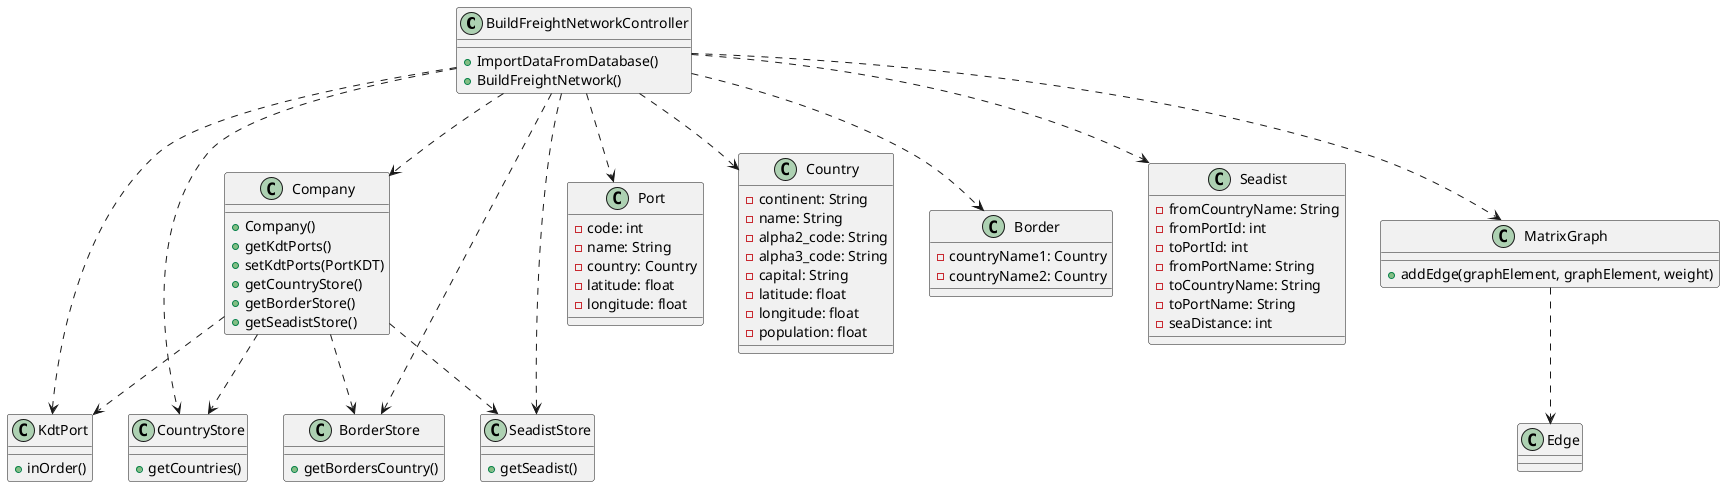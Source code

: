@startuml
BuildFreightNetworkController ..>Company
BuildFreightNetworkController ..>Port
BuildFreightNetworkController ..>KdtPort
BuildFreightNetworkController ..>CountryStore
BuildFreightNetworkController ..>BorderStore
BuildFreightNetworkController ..>SeadistStore
BuildFreightNetworkController ..>Country
BuildFreightNetworkController ..>Border
BuildFreightNetworkController ..>Seadist
BuildFreightNetworkController ..>MatrixGraph
MatrixGraph ..>Edge


BuildFreightNetworkController : +ImportDataFromDatabase()
BuildFreightNetworkController : +BuildFreightNetwork()


Company : +Company()
Company : +getKdtPorts()
Company : +setKdtPorts(PortKDT)
Company : +getCountryStore()
Company : +getBorderStore()
Company : +getSeadistStore()

Company ..>KdtPort
Company ..>CountryStore
Company ..>BorderStore
Company ..>SeadistStore

KdtPort : +inOrder()

MatrixGraph : +addEdge(graphElement, graphElement, weight)

CountryStore : +getCountries()
BorderStore : +getBordersCountry()
SeadistStore : +getSeadist()

Port : -code: int
Port : -name: String
Port : -country: Country
Port : -latitude: float
Port : -longitude: float

Country : -continent: String
Country : -name: String
Country : -alpha2_code: String
Country : -alpha3_code: String
Country : -capital: String
Country : -latitude: float
Country : -longitude: float
Country : -population: float

Border : -countryName1: Country
Border : -countryName2: Country

Seadist : -fromCountryName: String
Seadist : -fromPortId: int
Seadist : -toPortId: int
Seadist : -fromPortName: String
Seadist : -toCountryName: String
Seadist : -toPortName: String
Seadist : -seaDistance: int
@enduml